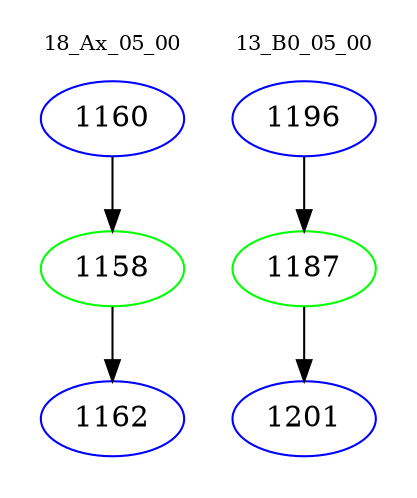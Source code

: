 digraph{
subgraph cluster_0 {
color = white
label = "18_Ax_05_00";
fontsize=10;
T0_1160 [label="1160", color="blue"]
T0_1160 -> T0_1158 [color="black"]
T0_1158 [label="1158", color="green"]
T0_1158 -> T0_1162 [color="black"]
T0_1162 [label="1162", color="blue"]
}
subgraph cluster_1 {
color = white
label = "13_B0_05_00";
fontsize=10;
T1_1196 [label="1196", color="blue"]
T1_1196 -> T1_1187 [color="black"]
T1_1187 [label="1187", color="green"]
T1_1187 -> T1_1201 [color="black"]
T1_1201 [label="1201", color="blue"]
}
}
